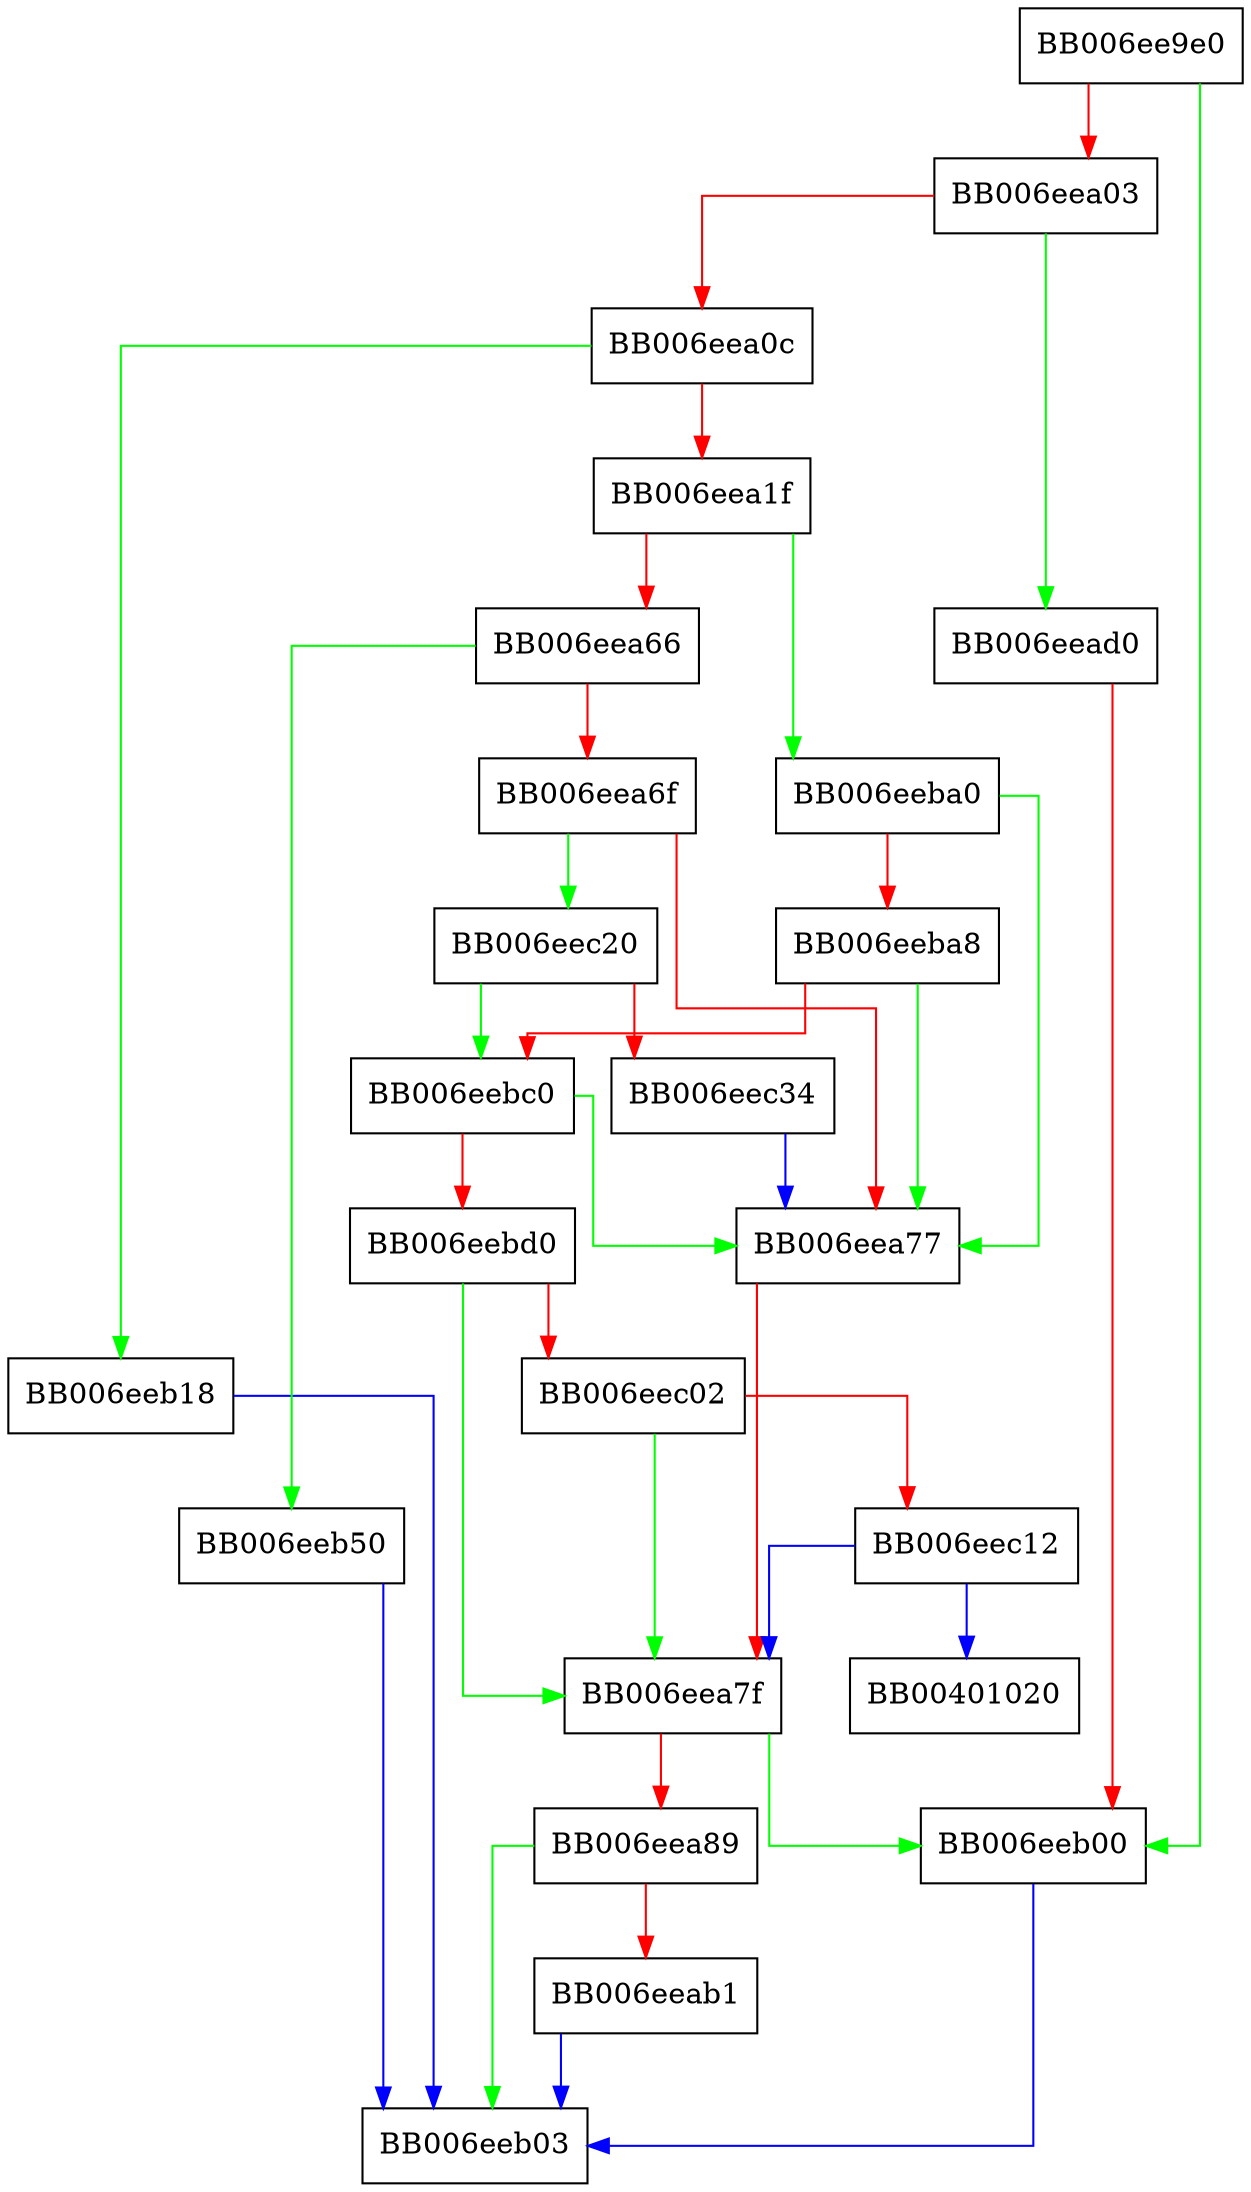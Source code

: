 digraph ed448ph_signverify_message_init {
  node [shape="box"];
  graph [splines=ortho];
  BB006ee9e0 -> BB006eeb00 [color="green"];
  BB006ee9e0 -> BB006eea03 [color="red"];
  BB006eea03 -> BB006eead0 [color="green"];
  BB006eea03 -> BB006eea0c [color="red"];
  BB006eea0c -> BB006eeb18 [color="green"];
  BB006eea0c -> BB006eea1f [color="red"];
  BB006eea1f -> BB006eeba0 [color="green"];
  BB006eea1f -> BB006eea66 [color="red"];
  BB006eea66 -> BB006eeb50 [color="green"];
  BB006eea66 -> BB006eea6f [color="red"];
  BB006eea6f -> BB006eec20 [color="green"];
  BB006eea6f -> BB006eea77 [color="red"];
  BB006eea77 -> BB006eea7f [color="red"];
  BB006eea7f -> BB006eeb00 [color="green"];
  BB006eea7f -> BB006eea89 [color="red"];
  BB006eea89 -> BB006eeb03 [color="green"];
  BB006eea89 -> BB006eeab1 [color="red"];
  BB006eeab1 -> BB006eeb03 [color="blue"];
  BB006eead0 -> BB006eeb00 [color="red"];
  BB006eeb00 -> BB006eeb03 [color="blue"];
  BB006eeb18 -> BB006eeb03 [color="blue"];
  BB006eeb50 -> BB006eeb03 [color="blue"];
  BB006eeba0 -> BB006eea77 [color="green"];
  BB006eeba0 -> BB006eeba8 [color="red"];
  BB006eeba8 -> BB006eea77 [color="green"];
  BB006eeba8 -> BB006eebc0 [color="red"];
  BB006eebc0 -> BB006eea77 [color="green"];
  BB006eebc0 -> BB006eebd0 [color="red"];
  BB006eebd0 -> BB006eea7f [color="green"];
  BB006eebd0 -> BB006eec02 [color="red"];
  BB006eec02 -> BB006eea7f [color="green"];
  BB006eec02 -> BB006eec12 [color="red"];
  BB006eec12 -> BB00401020 [color="blue"];
  BB006eec12 -> BB006eea7f [color="blue"];
  BB006eec20 -> BB006eebc0 [color="green"];
  BB006eec20 -> BB006eec34 [color="red"];
  BB006eec34 -> BB006eea77 [color="blue"];
}